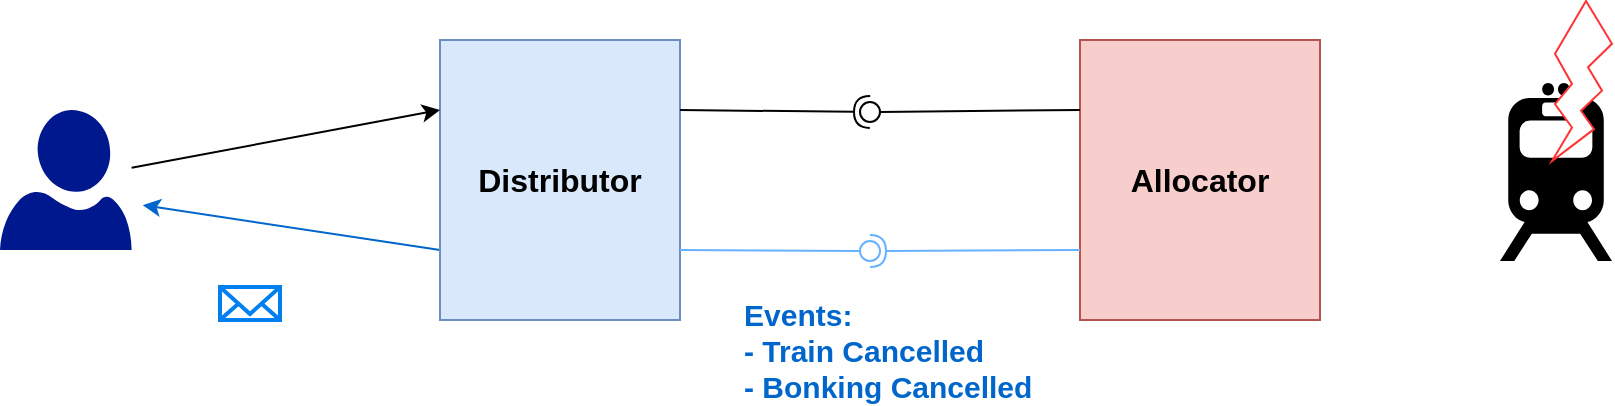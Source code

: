 <mxfile version="16.5.1" type="device"><diagram id="oFB6CcAC594AhaVThJXz" name="Seite-1"><mxGraphModel dx="2062" dy="1235" grid="1" gridSize="10" guides="1" tooltips="1" connect="1" arrows="1" fold="1" page="1" pageScale="1" pageWidth="1169" pageHeight="827" math="0" shadow="0"><root><mxCell id="0"/><mxCell id="1" parent="0"/><mxCell id="AdF0Kggzv5YeNbQHZzFB-2" value="Allocator" style="rounded=0;whiteSpace=wrap;html=1;fillColor=#f8cecc;strokeColor=#b85450;fontStyle=1;fontSize=16;" vertex="1" parent="1"><mxGeometry x="630" y="340" width="120" height="140" as="geometry"/></mxCell><mxCell id="AdF0Kggzv5YeNbQHZzFB-19" style="edgeStyle=none;rounded=0;orthogonalLoop=1;jettySize=auto;html=1;entryX=1.085;entryY=0.68;entryDx=0;entryDy=0;entryPerimeter=0;exitX=0;exitY=0.75;exitDx=0;exitDy=0;strokeColor=#0066CC;" edge="1" parent="1" source="AdF0Kggzv5YeNbQHZzFB-3" target="AdF0Kggzv5YeNbQHZzFB-17"><mxGeometry relative="1" as="geometry"/></mxCell><mxCell id="AdF0Kggzv5YeNbQHZzFB-3" value="&lt;font style=&quot;font-size: 16px&quot;&gt;Distributor&lt;/font&gt;" style="rounded=0;whiteSpace=wrap;html=1;fillColor=#dae8fc;strokeColor=#6c8ebf;fontStyle=1" vertex="1" parent="1"><mxGeometry x="310" y="340" width="120" height="140" as="geometry"/></mxCell><mxCell id="AdF0Kggzv5YeNbQHZzFB-5" value="" style="shape=mxgraph.signs.transportation.train_2;html=1;pointerEvents=1;fillColor=#000000;strokeColor=none;verticalLabelPosition=bottom;verticalAlign=top;align=center;" vertex="1" parent="1"><mxGeometry x="840" y="361.5" width="56" height="89" as="geometry"/></mxCell><mxCell id="AdF0Kggzv5YeNbQHZzFB-6" value="" style="verticalLabelPosition=bottom;verticalAlign=top;html=1;shape=mxgraph.basic.flash;strokeColor=#FF3333;" vertex="1" parent="1"><mxGeometry x="866" y="320.5" width="30" height="80" as="geometry"/></mxCell><mxCell id="AdF0Kggzv5YeNbQHZzFB-7" value="" style="rounded=0;orthogonalLoop=1;jettySize=auto;html=1;endArrow=none;endFill=0;sketch=0;sourcePerimeterSpacing=0;targetPerimeterSpacing=0;exitX=1;exitY=0.75;exitDx=0;exitDy=0;strokeColor=#66B2FF;" edge="1" target="AdF0Kggzv5YeNbQHZzFB-9" parent="1" source="AdF0Kggzv5YeNbQHZzFB-3"><mxGeometry relative="1" as="geometry"><mxPoint x="470" y="635" as="sourcePoint"/></mxGeometry></mxCell><mxCell id="AdF0Kggzv5YeNbQHZzFB-8" value="" style="rounded=0;orthogonalLoop=1;jettySize=auto;html=1;endArrow=halfCircle;endFill=0;entryX=0.5;entryY=0.5;endSize=6;strokeWidth=1;sketch=0;exitX=0;exitY=0.75;exitDx=0;exitDy=0;strokeColor=#66B2FF;" edge="1" target="AdF0Kggzv5YeNbQHZzFB-9" parent="1" source="AdF0Kggzv5YeNbQHZzFB-2"><mxGeometry relative="1" as="geometry"><mxPoint x="510" y="635" as="sourcePoint"/></mxGeometry></mxCell><mxCell id="AdF0Kggzv5YeNbQHZzFB-9" value="" style="ellipse;whiteSpace=wrap;html=1;align=center;aspect=fixed;resizable=0;points=[];outlineConnect=0;sketch=0;strokeColor=#66B2FF;" vertex="1" parent="1"><mxGeometry x="520" y="440.5" width="10" height="10" as="geometry"/></mxCell><mxCell id="AdF0Kggzv5YeNbQHZzFB-10" value="&lt;b style=&quot;font-size: 15px;&quot;&gt;&lt;font color=&quot;#0066cc&quot; style=&quot;font-size: 15px;&quot;&gt;Events: &lt;br style=&quot;font-size: 15px;&quot;&gt;- Train Cancelled&lt;br style=&quot;font-size: 15px;&quot;&gt;- Bonking Cancelled&lt;/font&gt;&lt;/b&gt;" style="rounded=0;whiteSpace=wrap;html=1;strokeColor=none;align=left;fontSize=15;" vertex="1" parent="1"><mxGeometry x="460" y="480" width="150" height="30" as="geometry"/></mxCell><mxCell id="AdF0Kggzv5YeNbQHZzFB-12" value="" style="html=1;verticalLabelPosition=bottom;align=center;labelBackgroundColor=#ffffff;verticalAlign=top;strokeWidth=2;strokeColor=#0080F0;shadow=0;dashed=0;shape=mxgraph.ios7.icons.mail;" vertex="1" parent="1"><mxGeometry x="200" y="463.5" width="30" height="16.5" as="geometry"/></mxCell><mxCell id="AdF0Kggzv5YeNbQHZzFB-14" value="" style="rounded=0;orthogonalLoop=1;jettySize=auto;html=1;endArrow=none;endFill=0;sketch=0;sourcePerimeterSpacing=0;targetPerimeterSpacing=0;exitX=0;exitY=0.25;exitDx=0;exitDy=0;" edge="1" target="AdF0Kggzv5YeNbQHZzFB-16" parent="1" source="AdF0Kggzv5YeNbQHZzFB-2"><mxGeometry relative="1" as="geometry"><mxPoint x="530" y="205" as="sourcePoint"/></mxGeometry></mxCell><mxCell id="AdF0Kggzv5YeNbQHZzFB-15" value="" style="rounded=0;orthogonalLoop=1;jettySize=auto;html=1;endArrow=halfCircle;endFill=0;entryX=0.5;entryY=0.5;endSize=6;strokeWidth=1;sketch=0;exitX=1;exitY=0.25;exitDx=0;exitDy=0;" edge="1" target="AdF0Kggzv5YeNbQHZzFB-16" parent="1" source="AdF0Kggzv5YeNbQHZzFB-3"><mxGeometry relative="1" as="geometry"><mxPoint x="570" y="205" as="sourcePoint"/></mxGeometry></mxCell><mxCell id="AdF0Kggzv5YeNbQHZzFB-16" value="" style="ellipse;whiteSpace=wrap;html=1;align=center;aspect=fixed;resizable=0;points=[];outlineConnect=0;sketch=0;strokeColor=#000000;" vertex="1" parent="1"><mxGeometry x="520" y="371" width="10" height="10" as="geometry"/></mxCell><mxCell id="AdF0Kggzv5YeNbQHZzFB-18" style="edgeStyle=none;rounded=0;orthogonalLoop=1;jettySize=auto;html=1;entryX=0;entryY=0.25;entryDx=0;entryDy=0;" edge="1" parent="1" source="AdF0Kggzv5YeNbQHZzFB-17" target="AdF0Kggzv5YeNbQHZzFB-3"><mxGeometry relative="1" as="geometry"/></mxCell><mxCell id="AdF0Kggzv5YeNbQHZzFB-17" value="" style="sketch=0;aspect=fixed;pointerEvents=1;shadow=0;dashed=0;html=1;strokeColor=none;labelPosition=center;verticalLabelPosition=bottom;verticalAlign=top;align=center;fillColor=#00188D;shape=mxgraph.azure.user" vertex="1" parent="1"><mxGeometry x="90" y="375" width="65.8" height="70" as="geometry"/></mxCell></root></mxGraphModel></diagram></mxfile>